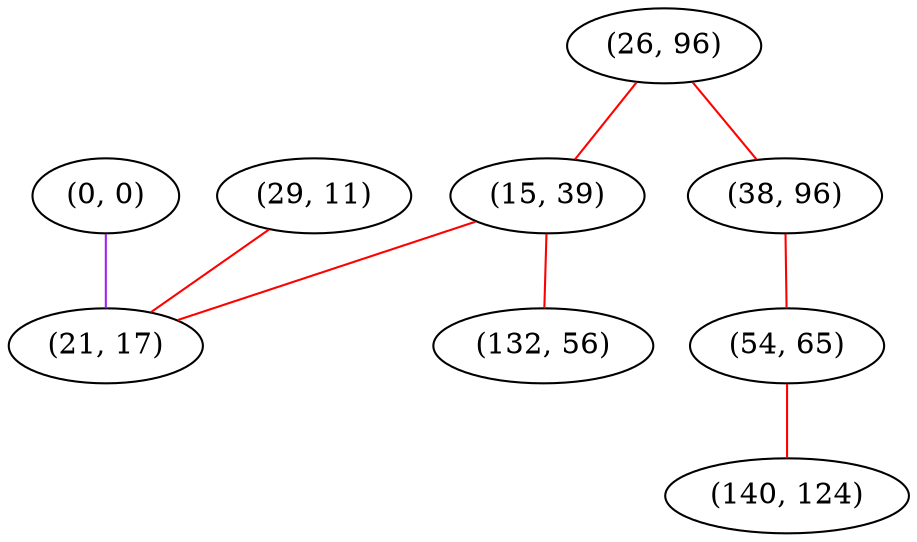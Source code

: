 graph "" {
"(0, 0)";
"(26, 96)";
"(38, 96)";
"(29, 11)";
"(15, 39)";
"(132, 56)";
"(21, 17)";
"(54, 65)";
"(140, 124)";
"(0, 0)" -- "(21, 17)"  [color=purple, key=0, weight=4];
"(26, 96)" -- "(15, 39)"  [color=red, key=0, weight=1];
"(26, 96)" -- "(38, 96)"  [color=red, key=0, weight=1];
"(38, 96)" -- "(54, 65)"  [color=red, key=0, weight=1];
"(29, 11)" -- "(21, 17)"  [color=red, key=0, weight=1];
"(15, 39)" -- "(21, 17)"  [color=red, key=0, weight=1];
"(15, 39)" -- "(132, 56)"  [color=red, key=0, weight=1];
"(54, 65)" -- "(140, 124)"  [color=red, key=0, weight=1];
}
